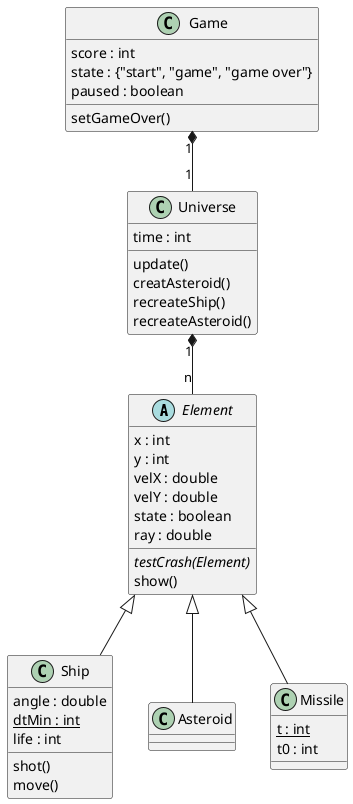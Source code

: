 @startuml
abstract class Element{
  x : int
  y : int
  velX : double
  velY : double
  state : boolean
  ray : double
  {abstract} testCrash(Element)
  show()

}

class Ship{
  angle : double
  {static} dtMin : int
  life : int

  shot()
  move()
}

class Asteroid{


}

class Missile{
  {static} t : int
  t0 : int
}

class Universe{
  time : int
  update()
  creatAsteroid()
  recreateShip()
  recreateAsteroid()
}

class Game{
  score : int
  state : {"start", "game", "game over"}
  paused : boolean
  setGameOver()
}

Universe "1" *-- "n" Element
Game "1" *-- "1" Universe
Element <|-- Ship
Element <|-- Missile
Element <|-- Asteroid

@enduml
